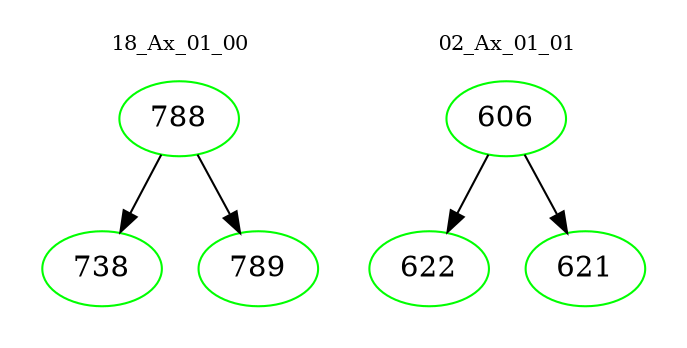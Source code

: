 digraph{
subgraph cluster_0 {
color = white
label = "18_Ax_01_00";
fontsize=10;
T0_788 [label="788", color="green"]
T0_788 -> T0_738 [color="black"]
T0_738 [label="738", color="green"]
T0_788 -> T0_789 [color="black"]
T0_789 [label="789", color="green"]
}
subgraph cluster_1 {
color = white
label = "02_Ax_01_01";
fontsize=10;
T1_606 [label="606", color="green"]
T1_606 -> T1_622 [color="black"]
T1_622 [label="622", color="green"]
T1_606 -> T1_621 [color="black"]
T1_621 [label="621", color="green"]
}
}
